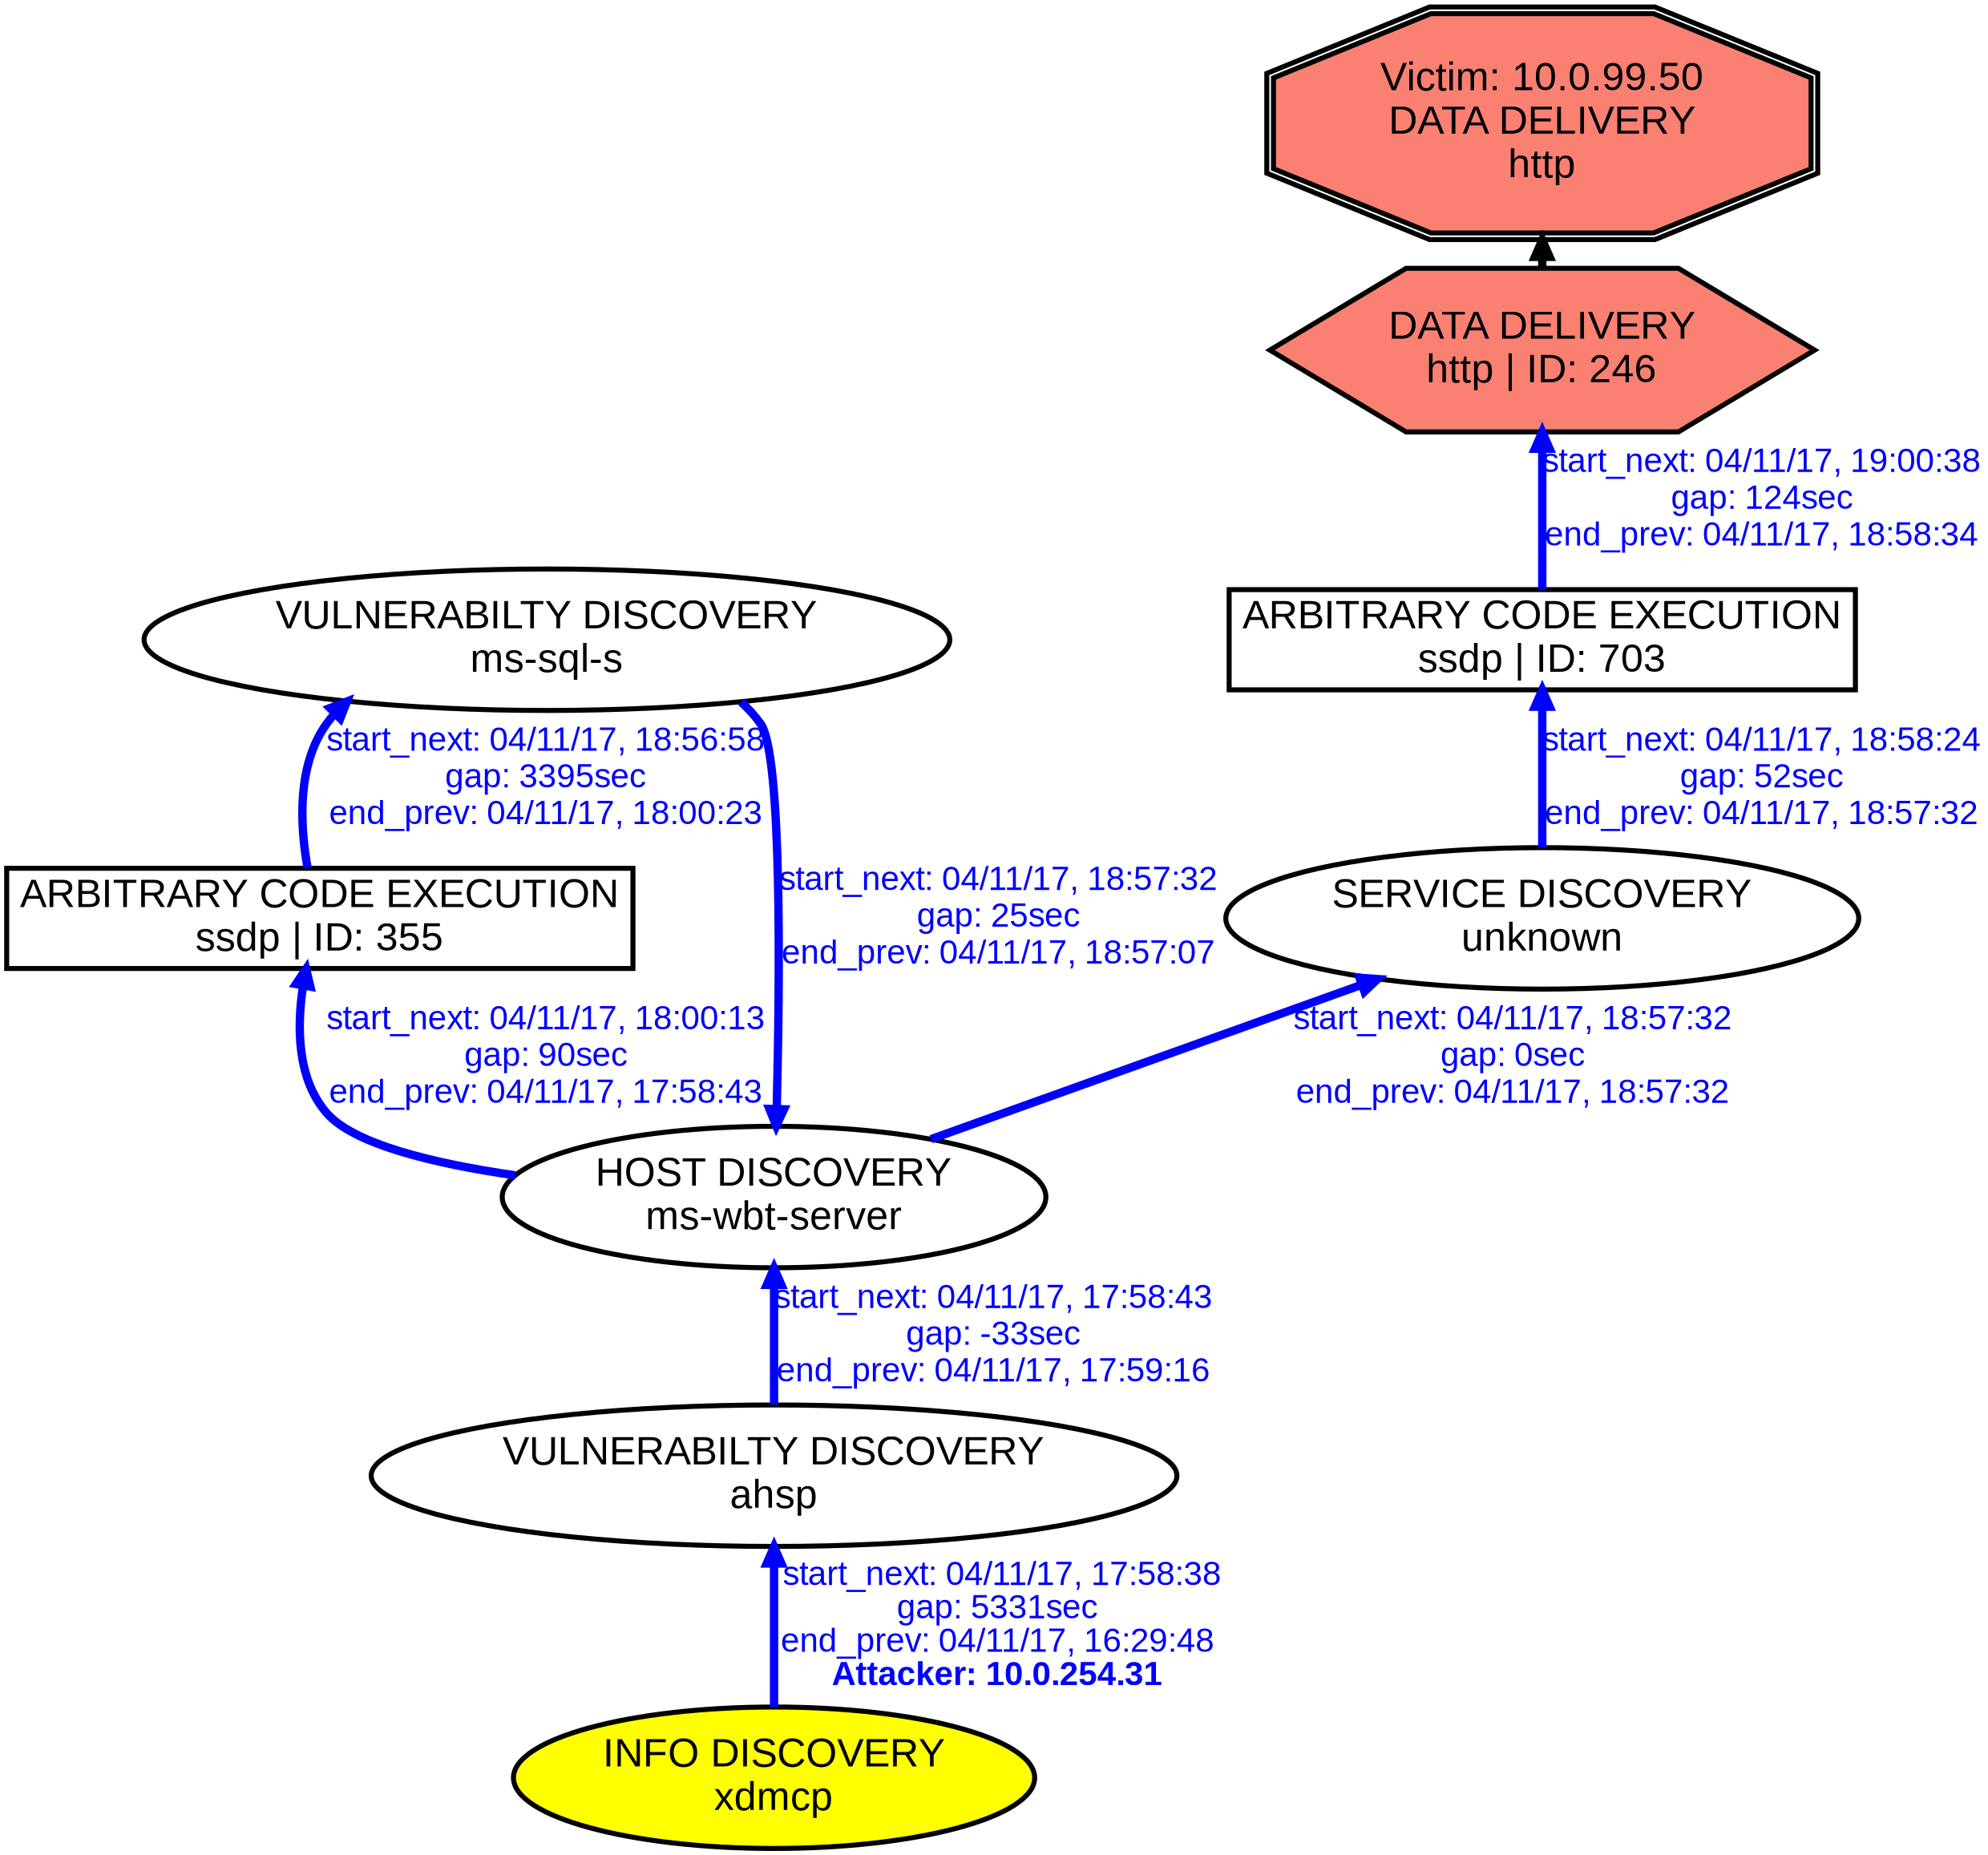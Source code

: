 digraph DATADELIVERYhttp {
rankdir="BT"; 
 graph [ nodesep="0.1", ranksep="0.02"] 
 node [ fontname=Arial, fontsize=24,penwidth=3]; 
 edge [ fontname=Arial, fontsize=20,penwidth=5 ];
"Victim: 10.0.99.50
DATA DELIVERY
http" [shape=doubleoctagon, style=filled, fillcolor=salmon];
{ rank = max; "Victim: 10.0.99.50
DATA DELIVERY
http"}
"DATA DELIVERY
http | ID: 246" -> "Victim: 10.0.99.50
DATA DELIVERY
http"
"DATA DELIVERY
http | ID: 246" [style=filled, fillcolor= salmon]
{ rank=same; "DATA DELIVERY
http | ID: 246"}
"INFO DISCOVERY
xdmcp" [style=filled, fillcolor= yellow]
"INFO DISCOVERY
xdmcp" -> "VULNERABILTY DISCOVERY
ahsp" [ color=blue] [label=<<font color="blue"> start_next: 04/11/17, 17:58:38<br/>gap: 5331sec<br/>end_prev: 04/11/17, 16:29:48</font><br/><font color="blue"><b>Attacker: 10.0.254.31</b></font>>]
"VULNERABILTY DISCOVERY
ahsp" -> "HOST DISCOVERY
ms-wbt-server" [ label="start_next: 04/11/17, 17:58:43
gap: -33sec
end_prev: 04/11/17, 17:59:16"][ fontcolor="blue" color=blue]
"HOST DISCOVERY
ms-wbt-server" -> "ARBITRARY CODE EXECUTION
ssdp | ID: 355" [ label="start_next: 04/11/17, 18:00:13
gap: 90sec
end_prev: 04/11/17, 17:58:43"][ fontcolor="blue" color=blue]
"ARBITRARY CODE EXECUTION
ssdp | ID: 355" -> "VULNERABILTY DISCOVERY
ms-sql-s" [ label="start_next: 04/11/17, 18:56:58
gap: 3395sec
end_prev: 04/11/17, 18:00:23"][ fontcolor="blue" color=blue]
"VULNERABILTY DISCOVERY
ms-sql-s" -> "HOST DISCOVERY
ms-wbt-server" [ label="start_next: 04/11/17, 18:57:32
gap: 25sec
end_prev: 04/11/17, 18:57:07"][ fontcolor="blue" color=blue]
"HOST DISCOVERY
ms-wbt-server" -> "SERVICE DISCOVERY
unknown" [ label="start_next: 04/11/17, 18:57:32
gap: 0sec
end_prev: 04/11/17, 18:57:32"][ fontcolor="blue" color=blue]
"SERVICE DISCOVERY
unknown" -> "ARBITRARY CODE EXECUTION
ssdp | ID: 703" [ label="start_next: 04/11/17, 18:58:24
gap: 52sec
end_prev: 04/11/17, 18:57:32"][ fontcolor="blue" color=blue]
"ARBITRARY CODE EXECUTION
ssdp | ID: 703" -> "DATA DELIVERY
http | ID: 246" [ label="start_next: 04/11/17, 19:00:38
gap: 124sec
end_prev: 04/11/17, 18:58:34"][ fontcolor="blue" color=blue]
"INFO DISCOVERY
xdmcp" [shape=oval]
"INFO DISCOVERY
xdmcp" [tooltip="GPL RPC xdmcp info query"]
"VULNERABILTY DISCOVERY
ahsp" [shape=oval]
"VULNERABILTY DISCOVERY
ahsp" [tooltip="ET POLICY Suspicious inbound to PostgreSQL port 5432
ET POLICY Suspicious inbound to MSSQL port 1433
ET POLICY Suspicious inbound to Oracle SQL port 1521
ET POLICY Suspicious inbound to mSQL port 4333"]
"HOST DISCOVERY
ms-wbt-server" [shape=oval]
"HOST DISCOVERY
ms-wbt-server" [tooltip="ET SCAN Behavioral Unusually fast Terminal Server Traffic Potential Scan or Infection (Inbound)"]
"ARBITRARY CODE EXECUTION
ssdp | ID: 355" [shape=box]
"ARBITRARY CODE EXECUTION
ssdp | ID: 355" [tooltip="GPL MISC UPnP malformed advertisement"]
"VULNERABILTY DISCOVERY
ms-sql-s" [shape=oval]
"VULNERABILTY DISCOVERY
ms-sql-s" [tooltip="ET POLICY Suspicious inbound to MSSQL port 1433
ET POLICY Suspicious inbound to mySQL port 3306
ET POLICY Suspicious inbound to Oracle SQL port 1521
ET POLICY Suspicious inbound to mSQL port 4333"]
"SERVICE DISCOVERY
unknown" [shape=oval]
"SERVICE DISCOVERY
unknown" [tooltip="ET SCAN Potential VNC Scan 5800-5820"]
"ARBITRARY CODE EXECUTION
ssdp | ID: 703" [shape=box]
"ARBITRARY CODE EXECUTION
ssdp | ID: 703" [tooltip="GPL MISC UPnP malformed advertisement"]
"DATA DELIVERY
http | ID: 246" [shape=hexagon]
"DATA DELIVERY
http | ID: 246" [tooltip="GPL WEB_SERVER perl post attempt"]
}
